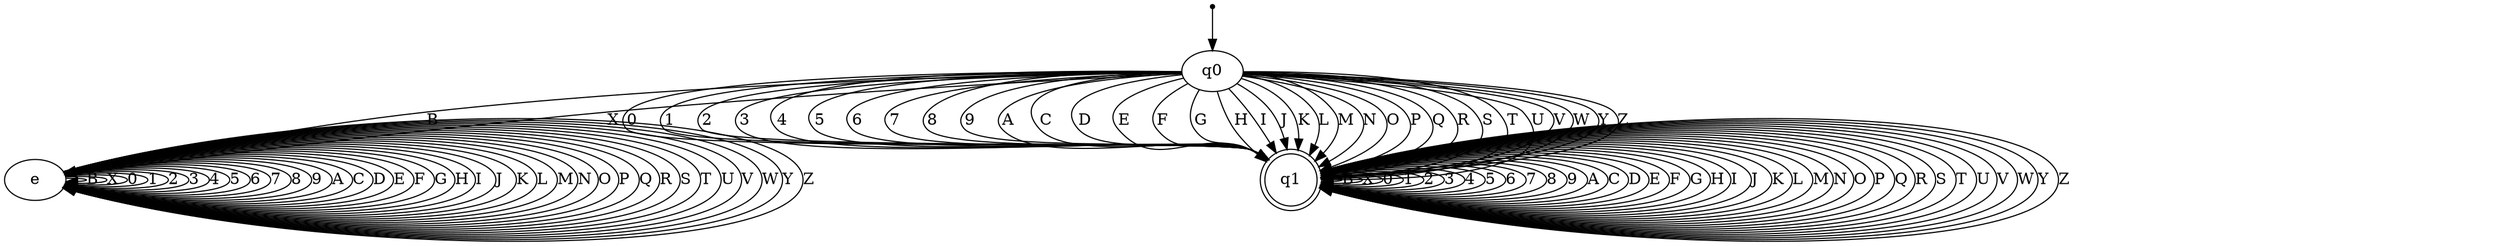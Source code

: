 digraph {
	inic[shape=point];
    inic->q0;

    q0->e [label="B"];
    q0->e [label="X"];

    q0->q1 [label ="0"];
    q0->q1 [label ="1"];
    q0->q1 [label ="2"];
    q0->q1 [label ="3"];
    q0->q1 [label ="4"];
    q0->q1 [label ="5"];
    q0->q1 [label ="6"];
    q0->q1 [label ="7"];
    q0->q1 [label ="8"];
    q0->q1 [label ="9"];
    q0->q1 [label="A"];
    q0->q1 [label="C"];
    q0->q1 [label="D"];
    q0->q1 [label="E"];
    q0->q1 [label="F"];
    q0->q1 [label="G"];
    q0->q1 [label="H"];
    q0->q1 [label="I"];
    q0->q1 [label="J"];
    q0->q1 [label="K"];
    q0->q1 [label="L"];
    q0->q1 [label="M"];
    q0->q1 [label="N"];
    q0->q1 [label="O"];
    q0->q1 [label="P"];
    q0->q1 [label="Q"];
    q0->q1 [label="R"];
    q0->q1 [label="S"];
    q0->q1 [label="T"];
    q0->q1 [label="U"];
    q0->q1 [label="V"];
    q0->q1 [label="W"];
    q0->q1 [label="Y"];
    q0->q1 [label="Z"];

    q1->q1 [label="B"];
    q1->q1 [label="X"];
    q1->q1 [label="0"];
    q1->q1 [label="1"];
    q1->q1 [label="2"];
    q1->q1 [label="3"];
    q1->q1 [label="4"];
    q1->q1 [label="5"];
    q1->q1 [label="6"];
    q1->q1 [label="7"];
    q1->q1 [label="8"];
    q1->q1 [label="9"];
    q1->q1 [label="A"];
    q1->q1 [label="C"];
    q1->q1 [label="D"];
    q1->q1 [label="E"];
    q1->q1 [label="F"];
    q1->q1 [label="G"];
    q1->q1 [label="H"];
    q1->q1 [label="I"];
    q1->q1 [label="J"];
    q1->q1 [label="K"];
    q1->q1 [label="L"];
    q1->q1 [label="M"];
    q1->q1 [label="N"];
    q1->q1 [label="O"];
    q1->q1 [label="P"];
    q1->q1 [label="Q"];
    q1->q1 [label="R"];
    q1->q1 [label="S"];
    q1->q1 [label="T"];
    q1->q1 [label="U"];
    q1->q1 [label="V"];
    q1->q1 [label="W"];
    q1->q1 [label="Y"];
    q1->q1 [label="Z"];

    e->e [label="B"];
    e->e [label="X"];
    e->e [label="0"];
    e->e [label="1"];
    e->e [label="2"];
    e->e [label="3"];
    e->e [label="4"];
    e->e [label="5"];
    e->e [label="6"];
    e->e [label="7"];
    e->e [label="8"];
    e->e [label="9"];
    e->e [label="A"];
    e->e [label="C"];
    e->e [label="D"];
    e->e [label="E"];
    e->e [label="F"];
    e->e [label="G"];
    e->e [label="H"];
    e->e [label="I"];
    e->e [label="J"];
    e->e [label="K"];
    e->e [label="L"];
    e->e [label="M"];
    e->e [label="N"];
    e->e [label="O"];
    e->e [label="P"];
    e->e [label="Q"];
    e->e [label="R"];
    e->e [label="S"];
    e->e [label="T"];
    e->e [label="U"];
    e->e [label="V"];
    e->e [label="W"];
    e->e [label="Y"];
    e->e [label="Z"];

    q1[shape=doublecircle];
}
